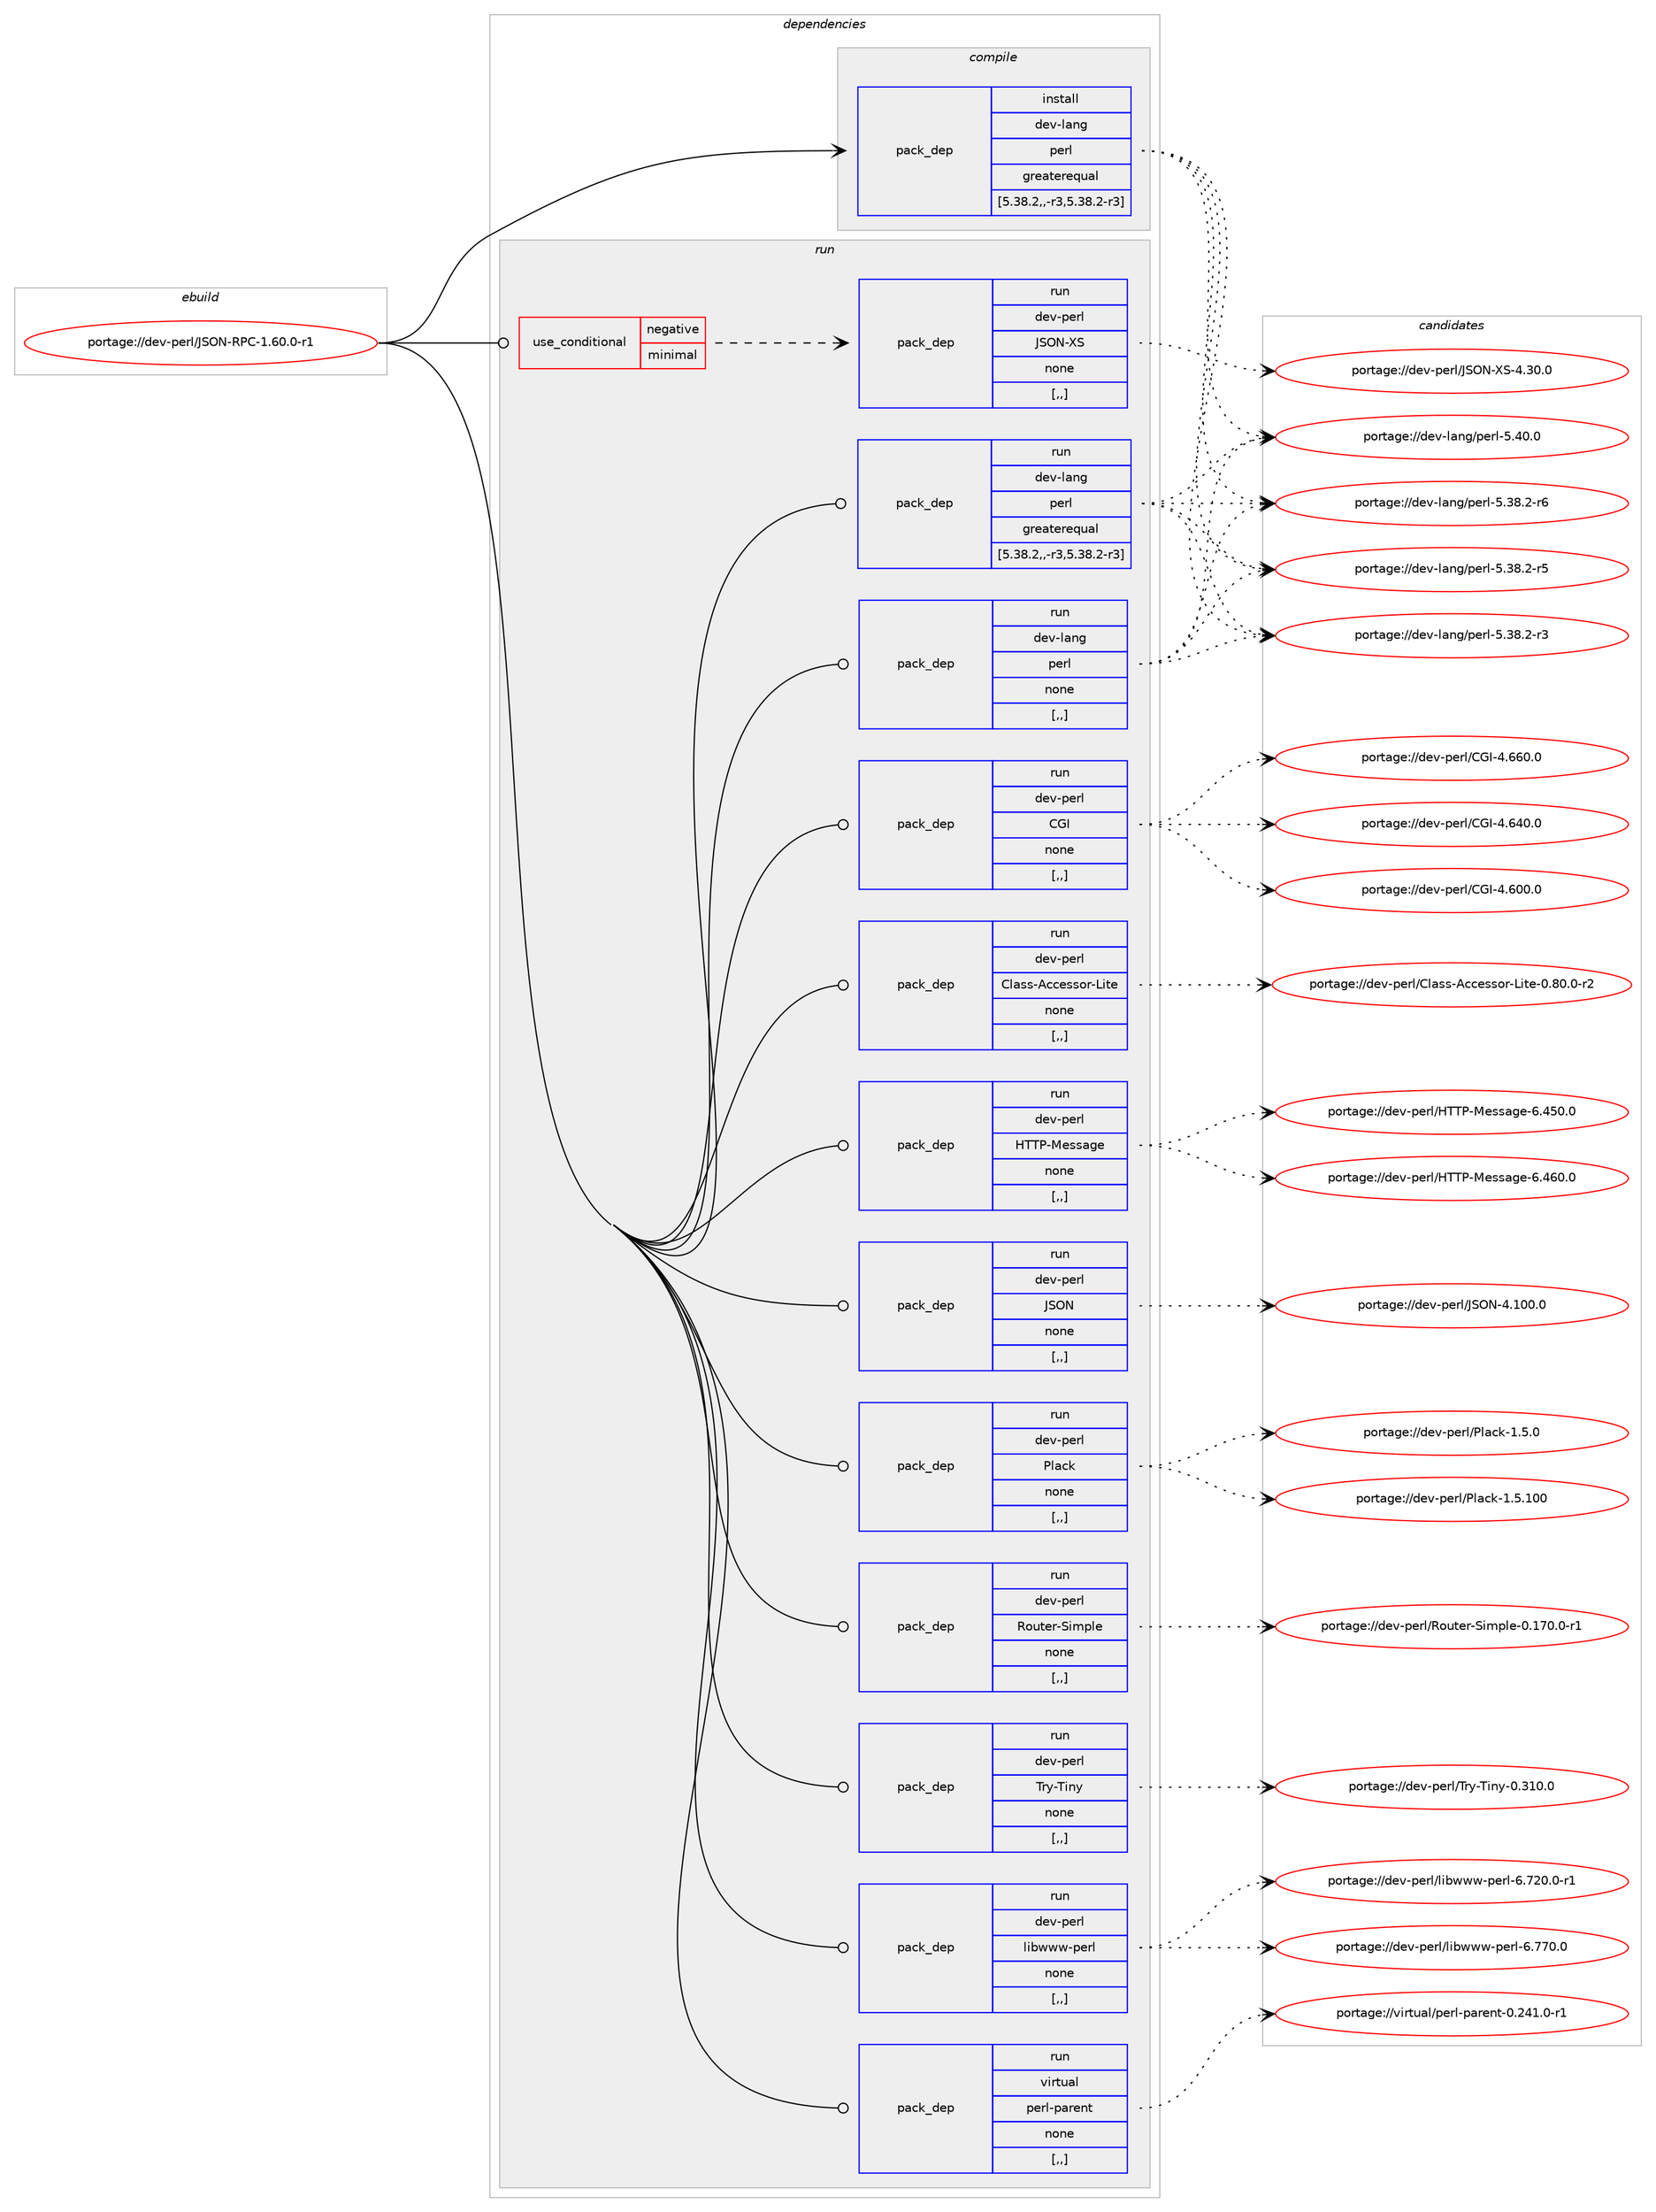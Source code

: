 digraph prolog {

# *************
# Graph options
# *************

newrank=true;
concentrate=true;
compound=true;
graph [rankdir=LR,fontname=Helvetica,fontsize=10,ranksep=1.5];#, ranksep=2.5, nodesep=0.2];
edge  [arrowhead=vee];
node  [fontname=Helvetica,fontsize=10];

# **********
# The ebuild
# **********

subgraph cluster_leftcol {
color=gray;
rank=same;
label=<<i>ebuild</i>>;
id [label="portage://dev-perl/JSON-RPC-1.60.0-r1", color=red, width=4, href="../dev-perl/JSON-RPC-1.60.0-r1.svg"];
}

# ****************
# The dependencies
# ****************

subgraph cluster_midcol {
color=gray;
label=<<i>dependencies</i>>;
subgraph cluster_compile {
fillcolor="#eeeeee";
style=filled;
label=<<i>compile</i>>;
subgraph pack100192 {
dependency131033 [label=<<TABLE BORDER="0" CELLBORDER="1" CELLSPACING="0" CELLPADDING="4" WIDTH="220"><TR><TD ROWSPAN="6" CELLPADDING="30">pack_dep</TD></TR><TR><TD WIDTH="110">install</TD></TR><TR><TD>dev-lang</TD></TR><TR><TD>perl</TD></TR><TR><TD>greaterequal</TD></TR><TR><TD>[5.38.2,,-r3,5.38.2-r3]</TD></TR></TABLE>>, shape=none, color=blue];
}
id:e -> dependency131033:w [weight=20,style="solid",arrowhead="vee"];
}
subgraph cluster_compileandrun {
fillcolor="#eeeeee";
style=filled;
label=<<i>compile and run</i>>;
}
subgraph cluster_run {
fillcolor="#eeeeee";
style=filled;
label=<<i>run</i>>;
subgraph cond29642 {
dependency131034 [label=<<TABLE BORDER="0" CELLBORDER="1" CELLSPACING="0" CELLPADDING="4"><TR><TD ROWSPAN="3" CELLPADDING="10">use_conditional</TD></TR><TR><TD>negative</TD></TR><TR><TD>minimal</TD></TR></TABLE>>, shape=none, color=red];
subgraph pack100193 {
dependency131035 [label=<<TABLE BORDER="0" CELLBORDER="1" CELLSPACING="0" CELLPADDING="4" WIDTH="220"><TR><TD ROWSPAN="6" CELLPADDING="30">pack_dep</TD></TR><TR><TD WIDTH="110">run</TD></TR><TR><TD>dev-perl</TD></TR><TR><TD>JSON-XS</TD></TR><TR><TD>none</TD></TR><TR><TD>[,,]</TD></TR></TABLE>>, shape=none, color=blue];
}
dependency131034:e -> dependency131035:w [weight=20,style="dashed",arrowhead="vee"];
}
id:e -> dependency131034:w [weight=20,style="solid",arrowhead="odot"];
subgraph pack100194 {
dependency131036 [label=<<TABLE BORDER="0" CELLBORDER="1" CELLSPACING="0" CELLPADDING="4" WIDTH="220"><TR><TD ROWSPAN="6" CELLPADDING="30">pack_dep</TD></TR><TR><TD WIDTH="110">run</TD></TR><TR><TD>dev-lang</TD></TR><TR><TD>perl</TD></TR><TR><TD>greaterequal</TD></TR><TR><TD>[5.38.2,,-r3,5.38.2-r3]</TD></TR></TABLE>>, shape=none, color=blue];
}
id:e -> dependency131036:w [weight=20,style="solid",arrowhead="odot"];
subgraph pack100195 {
dependency131037 [label=<<TABLE BORDER="0" CELLBORDER="1" CELLSPACING="0" CELLPADDING="4" WIDTH="220"><TR><TD ROWSPAN="6" CELLPADDING="30">pack_dep</TD></TR><TR><TD WIDTH="110">run</TD></TR><TR><TD>dev-lang</TD></TR><TR><TD>perl</TD></TR><TR><TD>none</TD></TR><TR><TD>[,,]</TD></TR></TABLE>>, shape=none, color=blue];
}
id:e -> dependency131037:w [weight=20,style="solid",arrowhead="odot"];
subgraph pack100196 {
dependency131038 [label=<<TABLE BORDER="0" CELLBORDER="1" CELLSPACING="0" CELLPADDING="4" WIDTH="220"><TR><TD ROWSPAN="6" CELLPADDING="30">pack_dep</TD></TR><TR><TD WIDTH="110">run</TD></TR><TR><TD>dev-perl</TD></TR><TR><TD>CGI</TD></TR><TR><TD>none</TD></TR><TR><TD>[,,]</TD></TR></TABLE>>, shape=none, color=blue];
}
id:e -> dependency131038:w [weight=20,style="solid",arrowhead="odot"];
subgraph pack100197 {
dependency131039 [label=<<TABLE BORDER="0" CELLBORDER="1" CELLSPACING="0" CELLPADDING="4" WIDTH="220"><TR><TD ROWSPAN="6" CELLPADDING="30">pack_dep</TD></TR><TR><TD WIDTH="110">run</TD></TR><TR><TD>dev-perl</TD></TR><TR><TD>Class-Accessor-Lite</TD></TR><TR><TD>none</TD></TR><TR><TD>[,,]</TD></TR></TABLE>>, shape=none, color=blue];
}
id:e -> dependency131039:w [weight=20,style="solid",arrowhead="odot"];
subgraph pack100198 {
dependency131040 [label=<<TABLE BORDER="0" CELLBORDER="1" CELLSPACING="0" CELLPADDING="4" WIDTH="220"><TR><TD ROWSPAN="6" CELLPADDING="30">pack_dep</TD></TR><TR><TD WIDTH="110">run</TD></TR><TR><TD>dev-perl</TD></TR><TR><TD>HTTP-Message</TD></TR><TR><TD>none</TD></TR><TR><TD>[,,]</TD></TR></TABLE>>, shape=none, color=blue];
}
id:e -> dependency131040:w [weight=20,style="solid",arrowhead="odot"];
subgraph pack100199 {
dependency131041 [label=<<TABLE BORDER="0" CELLBORDER="1" CELLSPACING="0" CELLPADDING="4" WIDTH="220"><TR><TD ROWSPAN="6" CELLPADDING="30">pack_dep</TD></TR><TR><TD WIDTH="110">run</TD></TR><TR><TD>dev-perl</TD></TR><TR><TD>JSON</TD></TR><TR><TD>none</TD></TR><TR><TD>[,,]</TD></TR></TABLE>>, shape=none, color=blue];
}
id:e -> dependency131041:w [weight=20,style="solid",arrowhead="odot"];
subgraph pack100200 {
dependency131042 [label=<<TABLE BORDER="0" CELLBORDER="1" CELLSPACING="0" CELLPADDING="4" WIDTH="220"><TR><TD ROWSPAN="6" CELLPADDING="30">pack_dep</TD></TR><TR><TD WIDTH="110">run</TD></TR><TR><TD>dev-perl</TD></TR><TR><TD>Plack</TD></TR><TR><TD>none</TD></TR><TR><TD>[,,]</TD></TR></TABLE>>, shape=none, color=blue];
}
id:e -> dependency131042:w [weight=20,style="solid",arrowhead="odot"];
subgraph pack100201 {
dependency131043 [label=<<TABLE BORDER="0" CELLBORDER="1" CELLSPACING="0" CELLPADDING="4" WIDTH="220"><TR><TD ROWSPAN="6" CELLPADDING="30">pack_dep</TD></TR><TR><TD WIDTH="110">run</TD></TR><TR><TD>dev-perl</TD></TR><TR><TD>Router-Simple</TD></TR><TR><TD>none</TD></TR><TR><TD>[,,]</TD></TR></TABLE>>, shape=none, color=blue];
}
id:e -> dependency131043:w [weight=20,style="solid",arrowhead="odot"];
subgraph pack100202 {
dependency131044 [label=<<TABLE BORDER="0" CELLBORDER="1" CELLSPACING="0" CELLPADDING="4" WIDTH="220"><TR><TD ROWSPAN="6" CELLPADDING="30">pack_dep</TD></TR><TR><TD WIDTH="110">run</TD></TR><TR><TD>dev-perl</TD></TR><TR><TD>Try-Tiny</TD></TR><TR><TD>none</TD></TR><TR><TD>[,,]</TD></TR></TABLE>>, shape=none, color=blue];
}
id:e -> dependency131044:w [weight=20,style="solid",arrowhead="odot"];
subgraph pack100203 {
dependency131045 [label=<<TABLE BORDER="0" CELLBORDER="1" CELLSPACING="0" CELLPADDING="4" WIDTH="220"><TR><TD ROWSPAN="6" CELLPADDING="30">pack_dep</TD></TR><TR><TD WIDTH="110">run</TD></TR><TR><TD>dev-perl</TD></TR><TR><TD>libwww-perl</TD></TR><TR><TD>none</TD></TR><TR><TD>[,,]</TD></TR></TABLE>>, shape=none, color=blue];
}
id:e -> dependency131045:w [weight=20,style="solid",arrowhead="odot"];
subgraph pack100204 {
dependency131046 [label=<<TABLE BORDER="0" CELLBORDER="1" CELLSPACING="0" CELLPADDING="4" WIDTH="220"><TR><TD ROWSPAN="6" CELLPADDING="30">pack_dep</TD></TR><TR><TD WIDTH="110">run</TD></TR><TR><TD>virtual</TD></TR><TR><TD>perl-parent</TD></TR><TR><TD>none</TD></TR><TR><TD>[,,]</TD></TR></TABLE>>, shape=none, color=blue];
}
id:e -> dependency131046:w [weight=20,style="solid",arrowhead="odot"];
}
}

# **************
# The candidates
# **************

subgraph cluster_choices {
rank=same;
color=gray;
label=<<i>candidates</i>>;

subgraph choice100192 {
color=black;
nodesep=1;
choice10010111845108971101034711210111410845534652484648 [label="portage://dev-lang/perl-5.40.0", color=red, width=4,href="../dev-lang/perl-5.40.0.svg"];
choice100101118451089711010347112101114108455346515646504511454 [label="portage://dev-lang/perl-5.38.2-r6", color=red, width=4,href="../dev-lang/perl-5.38.2-r6.svg"];
choice100101118451089711010347112101114108455346515646504511453 [label="portage://dev-lang/perl-5.38.2-r5", color=red, width=4,href="../dev-lang/perl-5.38.2-r5.svg"];
choice100101118451089711010347112101114108455346515646504511451 [label="portage://dev-lang/perl-5.38.2-r3", color=red, width=4,href="../dev-lang/perl-5.38.2-r3.svg"];
dependency131033:e -> choice10010111845108971101034711210111410845534652484648:w [style=dotted,weight="100"];
dependency131033:e -> choice100101118451089711010347112101114108455346515646504511454:w [style=dotted,weight="100"];
dependency131033:e -> choice100101118451089711010347112101114108455346515646504511453:w [style=dotted,weight="100"];
dependency131033:e -> choice100101118451089711010347112101114108455346515646504511451:w [style=dotted,weight="100"];
}
subgraph choice100193 {
color=black;
nodesep=1;
choice10010111845112101114108477483797845888345524651484648 [label="portage://dev-perl/JSON-XS-4.30.0", color=red, width=4,href="../dev-perl/JSON-XS-4.30.0.svg"];
dependency131035:e -> choice10010111845112101114108477483797845888345524651484648:w [style=dotted,weight="100"];
}
subgraph choice100194 {
color=black;
nodesep=1;
choice10010111845108971101034711210111410845534652484648 [label="portage://dev-lang/perl-5.40.0", color=red, width=4,href="../dev-lang/perl-5.40.0.svg"];
choice100101118451089711010347112101114108455346515646504511454 [label="portage://dev-lang/perl-5.38.2-r6", color=red, width=4,href="../dev-lang/perl-5.38.2-r6.svg"];
choice100101118451089711010347112101114108455346515646504511453 [label="portage://dev-lang/perl-5.38.2-r5", color=red, width=4,href="../dev-lang/perl-5.38.2-r5.svg"];
choice100101118451089711010347112101114108455346515646504511451 [label="portage://dev-lang/perl-5.38.2-r3", color=red, width=4,href="../dev-lang/perl-5.38.2-r3.svg"];
dependency131036:e -> choice10010111845108971101034711210111410845534652484648:w [style=dotted,weight="100"];
dependency131036:e -> choice100101118451089711010347112101114108455346515646504511454:w [style=dotted,weight="100"];
dependency131036:e -> choice100101118451089711010347112101114108455346515646504511453:w [style=dotted,weight="100"];
dependency131036:e -> choice100101118451089711010347112101114108455346515646504511451:w [style=dotted,weight="100"];
}
subgraph choice100195 {
color=black;
nodesep=1;
choice10010111845108971101034711210111410845534652484648 [label="portage://dev-lang/perl-5.40.0", color=red, width=4,href="../dev-lang/perl-5.40.0.svg"];
choice100101118451089711010347112101114108455346515646504511454 [label="portage://dev-lang/perl-5.38.2-r6", color=red, width=4,href="../dev-lang/perl-5.38.2-r6.svg"];
choice100101118451089711010347112101114108455346515646504511453 [label="portage://dev-lang/perl-5.38.2-r5", color=red, width=4,href="../dev-lang/perl-5.38.2-r5.svg"];
choice100101118451089711010347112101114108455346515646504511451 [label="portage://dev-lang/perl-5.38.2-r3", color=red, width=4,href="../dev-lang/perl-5.38.2-r3.svg"];
dependency131037:e -> choice10010111845108971101034711210111410845534652484648:w [style=dotted,weight="100"];
dependency131037:e -> choice100101118451089711010347112101114108455346515646504511454:w [style=dotted,weight="100"];
dependency131037:e -> choice100101118451089711010347112101114108455346515646504511453:w [style=dotted,weight="100"];
dependency131037:e -> choice100101118451089711010347112101114108455346515646504511451:w [style=dotted,weight="100"];
}
subgraph choice100196 {
color=black;
nodesep=1;
choice10010111845112101114108476771734552465454484648 [label="portage://dev-perl/CGI-4.660.0", color=red, width=4,href="../dev-perl/CGI-4.660.0.svg"];
choice10010111845112101114108476771734552465452484648 [label="portage://dev-perl/CGI-4.640.0", color=red, width=4,href="../dev-perl/CGI-4.640.0.svg"];
choice10010111845112101114108476771734552465448484648 [label="portage://dev-perl/CGI-4.600.0", color=red, width=4,href="../dev-perl/CGI-4.600.0.svg"];
dependency131038:e -> choice10010111845112101114108476771734552465454484648:w [style=dotted,weight="100"];
dependency131038:e -> choice10010111845112101114108476771734552465452484648:w [style=dotted,weight="100"];
dependency131038:e -> choice10010111845112101114108476771734552465448484648:w [style=dotted,weight="100"];
}
subgraph choice100197 {
color=black;
nodesep=1;
choice10010111845112101114108476710897115115456599991011151151111144576105116101454846564846484511450 [label="portage://dev-perl/Class-Accessor-Lite-0.80.0-r2", color=red, width=4,href="../dev-perl/Class-Accessor-Lite-0.80.0-r2.svg"];
dependency131039:e -> choice10010111845112101114108476710897115115456599991011151151111144576105116101454846564846484511450:w [style=dotted,weight="100"];
}
subgraph choice100198 {
color=black;
nodesep=1;
choice1001011184511210111410847728484804577101115115971031014554465254484648 [label="portage://dev-perl/HTTP-Message-6.460.0", color=red, width=4,href="../dev-perl/HTTP-Message-6.460.0.svg"];
choice1001011184511210111410847728484804577101115115971031014554465253484648 [label="portage://dev-perl/HTTP-Message-6.450.0", color=red, width=4,href="../dev-perl/HTTP-Message-6.450.0.svg"];
dependency131040:e -> choice1001011184511210111410847728484804577101115115971031014554465254484648:w [style=dotted,weight="100"];
dependency131040:e -> choice1001011184511210111410847728484804577101115115971031014554465253484648:w [style=dotted,weight="100"];
}
subgraph choice100199 {
color=black;
nodesep=1;
choice1001011184511210111410847748379784552464948484648 [label="portage://dev-perl/JSON-4.100.0", color=red, width=4,href="../dev-perl/JSON-4.100.0.svg"];
dependency131041:e -> choice1001011184511210111410847748379784552464948484648:w [style=dotted,weight="100"];
}
subgraph choice100200 {
color=black;
nodesep=1;
choice10010111845112101114108478010897991074549465346494848 [label="portage://dev-perl/Plack-1.5.100", color=red, width=4,href="../dev-perl/Plack-1.5.100.svg"];
choice1001011184511210111410847801089799107454946534648 [label="portage://dev-perl/Plack-1.5.0", color=red, width=4,href="../dev-perl/Plack-1.5.0.svg"];
dependency131042:e -> choice10010111845112101114108478010897991074549465346494848:w [style=dotted,weight="100"];
dependency131042:e -> choice1001011184511210111410847801089799107454946534648:w [style=dotted,weight="100"];
}
subgraph choice100201 {
color=black;
nodesep=1;
choice100101118451121011141084782111117116101114458310510911210810145484649554846484511449 [label="portage://dev-perl/Router-Simple-0.170.0-r1", color=red, width=4,href="../dev-perl/Router-Simple-0.170.0-r1.svg"];
dependency131043:e -> choice100101118451121011141084782111117116101114458310510911210810145484649554846484511449:w [style=dotted,weight="100"];
}
subgraph choice100202 {
color=black;
nodesep=1;
choice10010111845112101114108478411412145841051101214548465149484648 [label="portage://dev-perl/Try-Tiny-0.310.0", color=red, width=4,href="../dev-perl/Try-Tiny-0.310.0.svg"];
dependency131044:e -> choice10010111845112101114108478411412145841051101214548465149484648:w [style=dotted,weight="100"];
}
subgraph choice100203 {
color=black;
nodesep=1;
choice100101118451121011141084710810598119119119451121011141084554465555484648 [label="portage://dev-perl/libwww-perl-6.770.0", color=red, width=4,href="../dev-perl/libwww-perl-6.770.0.svg"];
choice1001011184511210111410847108105981191191194511210111410845544655504846484511449 [label="portage://dev-perl/libwww-perl-6.720.0-r1", color=red, width=4,href="../dev-perl/libwww-perl-6.720.0-r1.svg"];
dependency131045:e -> choice100101118451121011141084710810598119119119451121011141084554465555484648:w [style=dotted,weight="100"];
dependency131045:e -> choice1001011184511210111410847108105981191191194511210111410845544655504846484511449:w [style=dotted,weight="100"];
}
subgraph choice100204 {
color=black;
nodesep=1;
choice1181051141161179710847112101114108451129711410111011645484650524946484511449 [label="portage://virtual/perl-parent-0.241.0-r1", color=red, width=4,href="../virtual/perl-parent-0.241.0-r1.svg"];
dependency131046:e -> choice1181051141161179710847112101114108451129711410111011645484650524946484511449:w [style=dotted,weight="100"];
}
}

}
